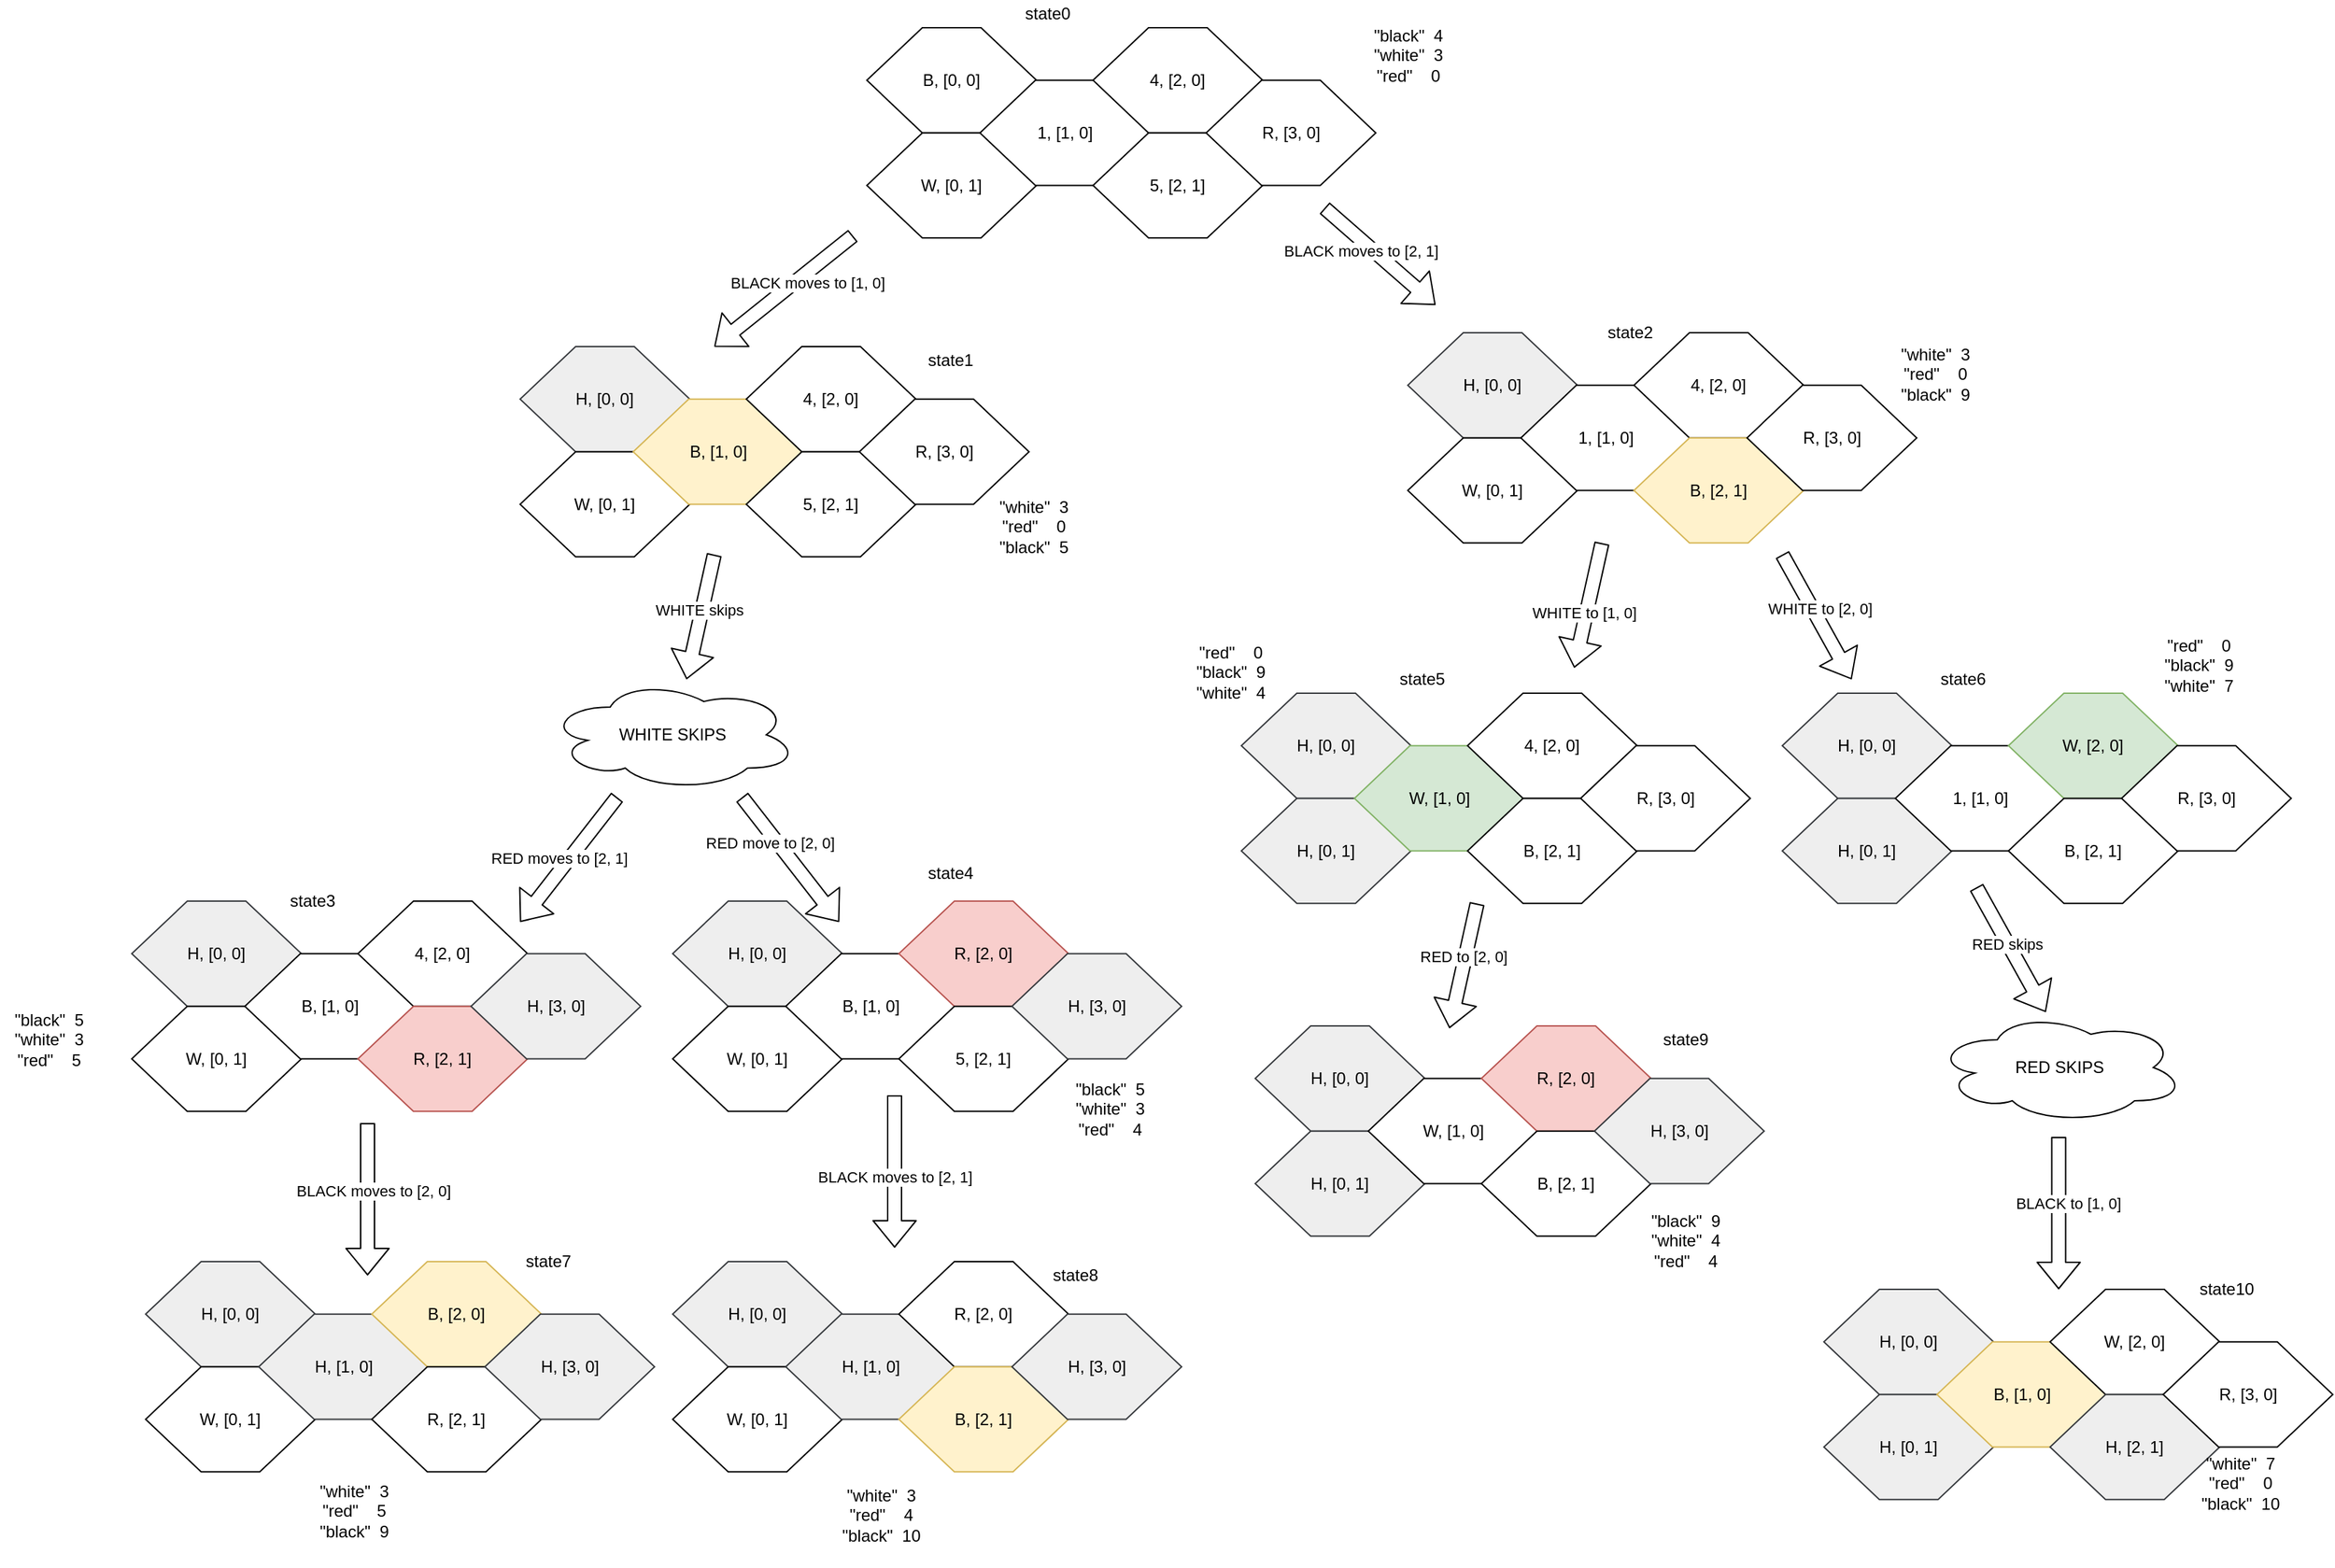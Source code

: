 <mxfile version="13.8.8" type="device"><diagram id="HlnBd-RN21Rm5BYpcp94" name="Page-1"><mxGraphModel dx="2344" dy="4133" grid="1" gridSize="10" guides="1" tooltips="1" connect="1" arrows="1" fold="1" page="1" pageScale="1" pageWidth="827" pageHeight="1169" math="0" shadow="0"><root><mxCell id="0"/><mxCell id="1" parent="0"/><mxCell id="HgjmUi6Z_sW4eLv0UKFb-7" value="" style="group" parent="1" vertex="1" connectable="0"><mxGeometry x="1090" y="-1140" width="366.923" height="151.667" as="geometry"/></mxCell><mxCell id="0iFLiYEjbrGzPVvttKKQ-4" value="B, [0, 0]" style="shape=hexagon;perimeter=hexagonPerimeter2;whiteSpace=wrap;html=1;fixedSize=1;size=40;sketch=0;rounded=0;" parent="HgjmUi6Z_sW4eLv0UKFb-7" vertex="1"><mxGeometry width="122.308" height="75.833" as="geometry"/></mxCell><mxCell id="0iFLiYEjbrGzPVvttKKQ-5" value="W, [0, 1]" style="shape=hexagon;perimeter=hexagonPerimeter2;whiteSpace=wrap;html=1;fixedSize=1;size=40;sketch=0;rounded=0;" parent="HgjmUi6Z_sW4eLv0UKFb-7" vertex="1"><mxGeometry y="75.833" width="122.308" height="75.833" as="geometry"/></mxCell><mxCell id="0iFLiYEjbrGzPVvttKKQ-6" value="1, [1, 0]" style="shape=hexagon;perimeter=hexagonPerimeter2;whiteSpace=wrap;html=1;fixedSize=1;size=40;sketch=0;rounded=0;" parent="HgjmUi6Z_sW4eLv0UKFb-7" vertex="1"><mxGeometry x="81.538" y="37.917" width="122.308" height="75.833" as="geometry"/></mxCell><mxCell id="0iFLiYEjbrGzPVvttKKQ-8" value="4, [2, 0]" style="shape=hexagon;perimeter=hexagonPerimeter2;whiteSpace=wrap;html=1;fixedSize=1;size=40;sketch=0;rounded=0;" parent="HgjmUi6Z_sW4eLv0UKFb-7" vertex="1"><mxGeometry x="163.077" width="122.308" height="75.833" as="geometry"/></mxCell><mxCell id="0iFLiYEjbrGzPVvttKKQ-9" value="5, [2, 1]" style="shape=hexagon;perimeter=hexagonPerimeter2;whiteSpace=wrap;html=1;fixedSize=1;size=40;sketch=0;rounded=0;" parent="HgjmUi6Z_sW4eLv0UKFb-7" vertex="1"><mxGeometry x="163.077" y="75.833" width="122.308" height="75.833" as="geometry"/></mxCell><mxCell id="0iFLiYEjbrGzPVvttKKQ-10" value="R, [3, 0]" style="shape=hexagon;perimeter=hexagonPerimeter2;whiteSpace=wrap;html=1;fixedSize=1;size=40;sketch=0;rounded=0;" parent="HgjmUi6Z_sW4eLv0UKFb-7" vertex="1"><mxGeometry x="244.615" y="37.917" width="122.308" height="75.833" as="geometry"/></mxCell><mxCell id="HgjmUi6Z_sW4eLv0UKFb-8" value="" style="group" parent="1" vertex="1" connectable="0"><mxGeometry x="840" y="-910" width="366.923" height="151.667" as="geometry"/></mxCell><mxCell id="HgjmUi6Z_sW4eLv0UKFb-9" value="H, [0, 0]" style="shape=hexagon;perimeter=hexagonPerimeter2;whiteSpace=wrap;html=1;fixedSize=1;size=40;sketch=0;rounded=0;fillColor=#eeeeee;strokeColor=#36393d;" parent="HgjmUi6Z_sW4eLv0UKFb-8" vertex="1"><mxGeometry width="122.308" height="75.833" as="geometry"/></mxCell><mxCell id="HgjmUi6Z_sW4eLv0UKFb-10" value="W, [0, 1]" style="shape=hexagon;perimeter=hexagonPerimeter2;whiteSpace=wrap;html=1;fixedSize=1;size=40;sketch=0;rounded=0;" parent="HgjmUi6Z_sW4eLv0UKFb-8" vertex="1"><mxGeometry y="75.833" width="122.308" height="75.833" as="geometry"/></mxCell><mxCell id="HgjmUi6Z_sW4eLv0UKFb-11" value="B, [1, 0]" style="shape=hexagon;perimeter=hexagonPerimeter2;whiteSpace=wrap;html=1;fixedSize=1;size=40;sketch=0;rounded=0;fillColor=#fff2cc;strokeColor=#d6b656;" parent="HgjmUi6Z_sW4eLv0UKFb-8" vertex="1"><mxGeometry x="81.538" y="37.917" width="122.308" height="75.833" as="geometry"/></mxCell><mxCell id="HgjmUi6Z_sW4eLv0UKFb-12" value="4, [2, 0]" style="shape=hexagon;perimeter=hexagonPerimeter2;whiteSpace=wrap;html=1;fixedSize=1;size=40;sketch=0;rounded=0;" parent="HgjmUi6Z_sW4eLv0UKFb-8" vertex="1"><mxGeometry x="163.077" width="122.308" height="75.833" as="geometry"/></mxCell><mxCell id="HgjmUi6Z_sW4eLv0UKFb-13" value="5, [2, 1]" style="shape=hexagon;perimeter=hexagonPerimeter2;whiteSpace=wrap;html=1;fixedSize=1;size=40;sketch=0;rounded=0;" parent="HgjmUi6Z_sW4eLv0UKFb-8" vertex="1"><mxGeometry x="163.077" y="75.833" width="122.308" height="75.833" as="geometry"/></mxCell><mxCell id="HgjmUi6Z_sW4eLv0UKFb-14" value="R, [3, 0]" style="shape=hexagon;perimeter=hexagonPerimeter2;whiteSpace=wrap;html=1;fixedSize=1;size=40;sketch=0;rounded=0;" parent="HgjmUi6Z_sW4eLv0UKFb-8" vertex="1"><mxGeometry x="244.615" y="37.917" width="122.308" height="75.833" as="geometry"/></mxCell><mxCell id="HgjmUi6Z_sW4eLv0UKFb-15" value="" style="group" parent="1" vertex="1" connectable="0"><mxGeometry x="1480" y="-920" width="366.923" height="151.667" as="geometry"/></mxCell><mxCell id="HgjmUi6Z_sW4eLv0UKFb-16" value="H, [0, 0]" style="shape=hexagon;perimeter=hexagonPerimeter2;whiteSpace=wrap;html=1;fixedSize=1;size=40;sketch=0;rounded=0;fillColor=#eeeeee;strokeColor=#36393d;" parent="HgjmUi6Z_sW4eLv0UKFb-15" vertex="1"><mxGeometry width="122.308" height="75.833" as="geometry"/></mxCell><mxCell id="HgjmUi6Z_sW4eLv0UKFb-17" value="W, [0, 1]" style="shape=hexagon;perimeter=hexagonPerimeter2;whiteSpace=wrap;html=1;fixedSize=1;size=40;sketch=0;rounded=0;" parent="HgjmUi6Z_sW4eLv0UKFb-15" vertex="1"><mxGeometry y="75.833" width="122.308" height="75.833" as="geometry"/></mxCell><mxCell id="HgjmUi6Z_sW4eLv0UKFb-18" value="1, [1, 0]" style="shape=hexagon;perimeter=hexagonPerimeter2;whiteSpace=wrap;html=1;fixedSize=1;size=40;sketch=0;rounded=0;" parent="HgjmUi6Z_sW4eLv0UKFb-15" vertex="1"><mxGeometry x="81.538" y="37.917" width="122.308" height="75.833" as="geometry"/></mxCell><mxCell id="HgjmUi6Z_sW4eLv0UKFb-19" value="4, [2, 0]" style="shape=hexagon;perimeter=hexagonPerimeter2;whiteSpace=wrap;html=1;fixedSize=1;size=40;sketch=0;rounded=0;" parent="HgjmUi6Z_sW4eLv0UKFb-15" vertex="1"><mxGeometry x="163.077" width="122.308" height="75.833" as="geometry"/></mxCell><mxCell id="HgjmUi6Z_sW4eLv0UKFb-20" value="B, [2, 1]" style="shape=hexagon;perimeter=hexagonPerimeter2;whiteSpace=wrap;html=1;fixedSize=1;size=40;sketch=0;rounded=0;fillColor=#fff2cc;strokeColor=#d6b656;" parent="HgjmUi6Z_sW4eLv0UKFb-15" vertex="1"><mxGeometry x="163.077" y="75.833" width="122.308" height="75.833" as="geometry"/></mxCell><mxCell id="HgjmUi6Z_sW4eLv0UKFb-21" value="R, [3, 0]" style="shape=hexagon;perimeter=hexagonPerimeter2;whiteSpace=wrap;html=1;fixedSize=1;size=40;sketch=0;rounded=0;" parent="HgjmUi6Z_sW4eLv0UKFb-15" vertex="1"><mxGeometry x="244.615" y="37.917" width="122.308" height="75.833" as="geometry"/></mxCell><mxCell id="HgjmUi6Z_sW4eLv0UKFb-22" value="" style="group" parent="1" vertex="1" connectable="0"><mxGeometry x="560" y="-510" width="366.923" height="151.667" as="geometry"/></mxCell><mxCell id="HgjmUi6Z_sW4eLv0UKFb-23" value="H, [0, 0]" style="shape=hexagon;perimeter=hexagonPerimeter2;whiteSpace=wrap;html=1;fixedSize=1;size=40;sketch=0;rounded=0;fillColor=#eeeeee;strokeColor=#36393d;" parent="HgjmUi6Z_sW4eLv0UKFb-22" vertex="1"><mxGeometry width="122.308" height="75.833" as="geometry"/></mxCell><mxCell id="HgjmUi6Z_sW4eLv0UKFb-24" value="W, [0, 1]" style="shape=hexagon;perimeter=hexagonPerimeter2;whiteSpace=wrap;html=1;fixedSize=1;size=40;sketch=0;rounded=0;" parent="HgjmUi6Z_sW4eLv0UKFb-22" vertex="1"><mxGeometry y="75.833" width="122.308" height="75.833" as="geometry"/></mxCell><mxCell id="HgjmUi6Z_sW4eLv0UKFb-25" value="B, [1, 0]" style="shape=hexagon;perimeter=hexagonPerimeter2;whiteSpace=wrap;html=1;fixedSize=1;size=40;sketch=0;rounded=0;" parent="HgjmUi6Z_sW4eLv0UKFb-22" vertex="1"><mxGeometry x="81.538" y="37.917" width="122.308" height="75.833" as="geometry"/></mxCell><mxCell id="HgjmUi6Z_sW4eLv0UKFb-26" value="4, [2, 0]" style="shape=hexagon;perimeter=hexagonPerimeter2;whiteSpace=wrap;html=1;fixedSize=1;size=40;sketch=0;rounded=0;" parent="HgjmUi6Z_sW4eLv0UKFb-22" vertex="1"><mxGeometry x="163.077" width="122.308" height="75.833" as="geometry"/></mxCell><mxCell id="HgjmUi6Z_sW4eLv0UKFb-27" value="R, [2, 1]" style="shape=hexagon;perimeter=hexagonPerimeter2;whiteSpace=wrap;html=1;fixedSize=1;size=40;sketch=0;rounded=0;fillColor=#f8cecc;strokeColor=#b85450;" parent="HgjmUi6Z_sW4eLv0UKFb-22" vertex="1"><mxGeometry x="163.077" y="75.833" width="122.308" height="75.833" as="geometry"/></mxCell><mxCell id="HgjmUi6Z_sW4eLv0UKFb-28" value="H, [3, 0]" style="shape=hexagon;perimeter=hexagonPerimeter2;whiteSpace=wrap;html=1;fixedSize=1;size=40;sketch=0;rounded=0;fillColor=#eeeeee;strokeColor=#36393d;" parent="HgjmUi6Z_sW4eLv0UKFb-22" vertex="1"><mxGeometry x="244.615" y="37.917" width="122.308" height="75.833" as="geometry"/></mxCell><mxCell id="HgjmUi6Z_sW4eLv0UKFb-29" value="" style="group" parent="1" vertex="1" connectable="0"><mxGeometry x="950" y="-510" width="366.923" height="151.667" as="geometry"/></mxCell><mxCell id="HgjmUi6Z_sW4eLv0UKFb-30" value="H, [0, 0]" style="shape=hexagon;perimeter=hexagonPerimeter2;whiteSpace=wrap;html=1;fixedSize=1;size=40;sketch=0;rounded=0;fillColor=#eeeeee;strokeColor=#36393d;" parent="HgjmUi6Z_sW4eLv0UKFb-29" vertex="1"><mxGeometry width="122.308" height="75.833" as="geometry"/></mxCell><mxCell id="HgjmUi6Z_sW4eLv0UKFb-31" value="W, [0, 1]" style="shape=hexagon;perimeter=hexagonPerimeter2;whiteSpace=wrap;html=1;fixedSize=1;size=40;sketch=0;rounded=0;" parent="HgjmUi6Z_sW4eLv0UKFb-29" vertex="1"><mxGeometry y="75.833" width="122.308" height="75.833" as="geometry"/></mxCell><mxCell id="HgjmUi6Z_sW4eLv0UKFb-32" value="B, [1, 0]" style="shape=hexagon;perimeter=hexagonPerimeter2;whiteSpace=wrap;html=1;fixedSize=1;size=40;sketch=0;rounded=0;" parent="HgjmUi6Z_sW4eLv0UKFb-29" vertex="1"><mxGeometry x="81.538" y="37.917" width="122.308" height="75.833" as="geometry"/></mxCell><mxCell id="HgjmUi6Z_sW4eLv0UKFb-33" value="R, [2, 0]" style="shape=hexagon;perimeter=hexagonPerimeter2;whiteSpace=wrap;html=1;fixedSize=1;size=40;sketch=0;rounded=0;fillColor=#f8cecc;strokeColor=#b85450;" parent="HgjmUi6Z_sW4eLv0UKFb-29" vertex="1"><mxGeometry x="163.077" width="122.308" height="75.833" as="geometry"/></mxCell><mxCell id="HgjmUi6Z_sW4eLv0UKFb-34" value="5, [2, 1]" style="shape=hexagon;perimeter=hexagonPerimeter2;whiteSpace=wrap;html=1;fixedSize=1;size=40;sketch=0;rounded=0;" parent="HgjmUi6Z_sW4eLv0UKFb-29" vertex="1"><mxGeometry x="163.077" y="75.833" width="122.308" height="75.833" as="geometry"/></mxCell><mxCell id="HgjmUi6Z_sW4eLv0UKFb-35" value="H, [3, 0]" style="shape=hexagon;perimeter=hexagonPerimeter2;whiteSpace=wrap;html=1;fixedSize=1;size=40;sketch=0;rounded=0;fillColor=#eeeeee;strokeColor=#36393d;" parent="HgjmUi6Z_sW4eLv0UKFb-29" vertex="1"><mxGeometry x="244.615" y="37.917" width="122.308" height="75.833" as="geometry"/></mxCell><mxCell id="HgjmUi6Z_sW4eLv0UKFb-36" value="" style="group" parent="1" vertex="1" connectable="0"><mxGeometry x="1360" y="-660" width="366.923" height="151.667" as="geometry"/></mxCell><mxCell id="HgjmUi6Z_sW4eLv0UKFb-37" value="H, [0, 0]" style="shape=hexagon;perimeter=hexagonPerimeter2;whiteSpace=wrap;html=1;fixedSize=1;size=40;sketch=0;rounded=0;fillColor=#eeeeee;strokeColor=#36393d;" parent="HgjmUi6Z_sW4eLv0UKFb-36" vertex="1"><mxGeometry width="122.308" height="75.833" as="geometry"/></mxCell><mxCell id="HgjmUi6Z_sW4eLv0UKFb-38" value="H, [0, 1]" style="shape=hexagon;perimeter=hexagonPerimeter2;whiteSpace=wrap;html=1;fixedSize=1;size=40;sketch=0;rounded=0;fillColor=#eeeeee;strokeColor=#36393d;" parent="HgjmUi6Z_sW4eLv0UKFb-36" vertex="1"><mxGeometry y="75.833" width="122.308" height="75.833" as="geometry"/></mxCell><mxCell id="HgjmUi6Z_sW4eLv0UKFb-39" value="W, [1, 0]" style="shape=hexagon;perimeter=hexagonPerimeter2;whiteSpace=wrap;html=1;fixedSize=1;size=40;sketch=0;rounded=0;fillColor=#d5e8d4;strokeColor=#82b366;" parent="HgjmUi6Z_sW4eLv0UKFb-36" vertex="1"><mxGeometry x="81.538" y="37.917" width="122.308" height="75.833" as="geometry"/></mxCell><mxCell id="HgjmUi6Z_sW4eLv0UKFb-40" value="4, [2, 0]" style="shape=hexagon;perimeter=hexagonPerimeter2;whiteSpace=wrap;html=1;fixedSize=1;size=40;sketch=0;rounded=0;" parent="HgjmUi6Z_sW4eLv0UKFb-36" vertex="1"><mxGeometry x="163.077" width="122.308" height="75.833" as="geometry"/></mxCell><mxCell id="HgjmUi6Z_sW4eLv0UKFb-41" value="B, [2, 1]" style="shape=hexagon;perimeter=hexagonPerimeter2;whiteSpace=wrap;html=1;fixedSize=1;size=40;sketch=0;rounded=0;" parent="HgjmUi6Z_sW4eLv0UKFb-36" vertex="1"><mxGeometry x="163.077" y="75.833" width="122.308" height="75.833" as="geometry"/></mxCell><mxCell id="HgjmUi6Z_sW4eLv0UKFb-42" value="R, [3, 0]" style="shape=hexagon;perimeter=hexagonPerimeter2;whiteSpace=wrap;html=1;fixedSize=1;size=40;sketch=0;rounded=0;" parent="HgjmUi6Z_sW4eLv0UKFb-36" vertex="1"><mxGeometry x="244.615" y="37.917" width="122.308" height="75.833" as="geometry"/></mxCell><mxCell id="HgjmUi6Z_sW4eLv0UKFb-43" value="" style="group" parent="1" vertex="1" connectable="0"><mxGeometry x="1750" y="-660" width="366.923" height="151.667" as="geometry"/></mxCell><mxCell id="HgjmUi6Z_sW4eLv0UKFb-44" value="H, [0, 0]" style="shape=hexagon;perimeter=hexagonPerimeter2;whiteSpace=wrap;html=1;fixedSize=1;size=40;sketch=0;rounded=0;fillColor=#eeeeee;strokeColor=#36393d;" parent="HgjmUi6Z_sW4eLv0UKFb-43" vertex="1"><mxGeometry width="122.308" height="75.833" as="geometry"/></mxCell><mxCell id="HgjmUi6Z_sW4eLv0UKFb-45" value="H, [0, 1]" style="shape=hexagon;perimeter=hexagonPerimeter2;whiteSpace=wrap;html=1;fixedSize=1;size=40;sketch=0;rounded=0;fillColor=#eeeeee;strokeColor=#36393d;" parent="HgjmUi6Z_sW4eLv0UKFb-43" vertex="1"><mxGeometry y="75.833" width="122.308" height="75.833" as="geometry"/></mxCell><mxCell id="HgjmUi6Z_sW4eLv0UKFb-46" value="1, [1, 0]" style="shape=hexagon;perimeter=hexagonPerimeter2;whiteSpace=wrap;html=1;fixedSize=1;size=40;sketch=0;rounded=0;" parent="HgjmUi6Z_sW4eLv0UKFb-43" vertex="1"><mxGeometry x="81.538" y="37.917" width="122.308" height="75.833" as="geometry"/></mxCell><mxCell id="HgjmUi6Z_sW4eLv0UKFb-47" value="W, [2, 0]" style="shape=hexagon;perimeter=hexagonPerimeter2;whiteSpace=wrap;html=1;fixedSize=1;size=40;sketch=0;rounded=0;fillColor=#d5e8d4;strokeColor=#82b366;" parent="HgjmUi6Z_sW4eLv0UKFb-43" vertex="1"><mxGeometry x="163.077" width="122.308" height="75.833" as="geometry"/></mxCell><mxCell id="HgjmUi6Z_sW4eLv0UKFb-48" value="B, [2, 1]" style="shape=hexagon;perimeter=hexagonPerimeter2;whiteSpace=wrap;html=1;fixedSize=1;size=40;sketch=0;rounded=0;" parent="HgjmUi6Z_sW4eLv0UKFb-43" vertex="1"><mxGeometry x="163.077" y="75.833" width="122.308" height="75.833" as="geometry"/></mxCell><mxCell id="HgjmUi6Z_sW4eLv0UKFb-49" value="R, [3, 0]" style="shape=hexagon;perimeter=hexagonPerimeter2;whiteSpace=wrap;html=1;fixedSize=1;size=40;sketch=0;rounded=0;" parent="HgjmUi6Z_sW4eLv0UKFb-43" vertex="1"><mxGeometry x="244.615" y="37.917" width="122.308" height="75.833" as="geometry"/></mxCell><mxCell id="HgjmUi6Z_sW4eLv0UKFb-50" value="" style="group" parent="1" vertex="1" connectable="0"><mxGeometry x="1370" y="-420" width="366.923" height="151.667" as="geometry"/></mxCell><mxCell id="HgjmUi6Z_sW4eLv0UKFb-51" value="H, [0, 0]" style="shape=hexagon;perimeter=hexagonPerimeter2;whiteSpace=wrap;html=1;fixedSize=1;size=40;sketch=0;rounded=0;fillColor=#eeeeee;strokeColor=#36393d;" parent="HgjmUi6Z_sW4eLv0UKFb-50" vertex="1"><mxGeometry width="122.308" height="75.833" as="geometry"/></mxCell><mxCell id="HgjmUi6Z_sW4eLv0UKFb-52" value="H, [0, 1]" style="shape=hexagon;perimeter=hexagonPerimeter2;whiteSpace=wrap;html=1;fixedSize=1;size=40;sketch=0;rounded=0;fillColor=#eeeeee;strokeColor=#36393d;" parent="HgjmUi6Z_sW4eLv0UKFb-50" vertex="1"><mxGeometry y="75.833" width="122.308" height="75.833" as="geometry"/></mxCell><mxCell id="HgjmUi6Z_sW4eLv0UKFb-53" value="W, [1, 0]" style="shape=hexagon;perimeter=hexagonPerimeter2;whiteSpace=wrap;html=1;fixedSize=1;size=40;sketch=0;rounded=0;" parent="HgjmUi6Z_sW4eLv0UKFb-50" vertex="1"><mxGeometry x="81.538" y="37.917" width="122.308" height="75.833" as="geometry"/></mxCell><mxCell id="HgjmUi6Z_sW4eLv0UKFb-54" value="R, [2, 0]" style="shape=hexagon;perimeter=hexagonPerimeter2;whiteSpace=wrap;html=1;fixedSize=1;size=40;sketch=0;rounded=0;fillColor=#f8cecc;strokeColor=#b85450;" parent="HgjmUi6Z_sW4eLv0UKFb-50" vertex="1"><mxGeometry x="163.077" width="122.308" height="75.833" as="geometry"/></mxCell><mxCell id="HgjmUi6Z_sW4eLv0UKFb-55" value="B, [2, 1]" style="shape=hexagon;perimeter=hexagonPerimeter2;whiteSpace=wrap;html=1;fixedSize=1;size=40;sketch=0;rounded=0;" parent="HgjmUi6Z_sW4eLv0UKFb-50" vertex="1"><mxGeometry x="163.077" y="75.833" width="122.308" height="75.833" as="geometry"/></mxCell><mxCell id="HgjmUi6Z_sW4eLv0UKFb-56" value="H, [3, 0]" style="shape=hexagon;perimeter=hexagonPerimeter2;whiteSpace=wrap;html=1;fixedSize=1;size=40;sketch=0;rounded=0;fillColor=#eeeeee;strokeColor=#36393d;" parent="HgjmUi6Z_sW4eLv0UKFb-50" vertex="1"><mxGeometry x="244.615" y="37.917" width="122.308" height="75.833" as="geometry"/></mxCell><mxCell id="HgjmUi6Z_sW4eLv0UKFb-57" value="" style="group" parent="1" vertex="1" connectable="0"><mxGeometry x="1780" y="-230" width="366.923" height="151.667" as="geometry"/></mxCell><mxCell id="HgjmUi6Z_sW4eLv0UKFb-58" value="H, [0, 0]" style="shape=hexagon;perimeter=hexagonPerimeter2;whiteSpace=wrap;html=1;fixedSize=1;size=40;sketch=0;rounded=0;fillColor=#eeeeee;strokeColor=#36393d;" parent="HgjmUi6Z_sW4eLv0UKFb-57" vertex="1"><mxGeometry width="122.308" height="75.833" as="geometry"/></mxCell><mxCell id="HgjmUi6Z_sW4eLv0UKFb-59" value="H, [0, 1]" style="shape=hexagon;perimeter=hexagonPerimeter2;whiteSpace=wrap;html=1;fixedSize=1;size=40;sketch=0;rounded=0;fillColor=#eeeeee;strokeColor=#36393d;" parent="HgjmUi6Z_sW4eLv0UKFb-57" vertex="1"><mxGeometry y="75.833" width="122.308" height="75.833" as="geometry"/></mxCell><mxCell id="HgjmUi6Z_sW4eLv0UKFb-60" value="B, [1, 0]" style="shape=hexagon;perimeter=hexagonPerimeter2;whiteSpace=wrap;html=1;fixedSize=1;size=40;sketch=0;rounded=0;fillColor=#fff2cc;strokeColor=#d6b656;" parent="HgjmUi6Z_sW4eLv0UKFb-57" vertex="1"><mxGeometry x="81.538" y="37.917" width="122.308" height="75.833" as="geometry"/></mxCell><mxCell id="HgjmUi6Z_sW4eLv0UKFb-61" value="W, [2, 0]" style="shape=hexagon;perimeter=hexagonPerimeter2;whiteSpace=wrap;html=1;fixedSize=1;size=40;sketch=0;rounded=0;" parent="HgjmUi6Z_sW4eLv0UKFb-57" vertex="1"><mxGeometry x="163.077" width="122.308" height="75.833" as="geometry"/></mxCell><mxCell id="HgjmUi6Z_sW4eLv0UKFb-62" value="H, [2, 1]" style="shape=hexagon;perimeter=hexagonPerimeter2;whiteSpace=wrap;html=1;fixedSize=1;size=40;sketch=0;rounded=0;fillColor=#eeeeee;strokeColor=#36393d;" parent="HgjmUi6Z_sW4eLv0UKFb-57" vertex="1"><mxGeometry x="163.077" y="75.833" width="122.308" height="75.833" as="geometry"/></mxCell><mxCell id="HgjmUi6Z_sW4eLv0UKFb-63" value="R, [3, 0]" style="shape=hexagon;perimeter=hexagonPerimeter2;whiteSpace=wrap;html=1;fixedSize=1;size=40;sketch=0;rounded=0;" parent="HgjmUi6Z_sW4eLv0UKFb-57" vertex="1"><mxGeometry x="244.615" y="37.917" width="122.308" height="75.833" as="geometry"/></mxCell><mxCell id="HgjmUi6Z_sW4eLv0UKFb-65" value="" style="shape=flexArrow;endArrow=classic;html=1;" parent="1" edge="1"><mxGeometry width="50" height="50" relative="1" as="geometry"><mxPoint x="1080" y="-990" as="sourcePoint"/><mxPoint x="980" y="-910" as="targetPoint"/></mxGeometry></mxCell><mxCell id="HgjmUi6Z_sW4eLv0UKFb-80" value="BLACK moves to [1, 0]" style="edgeLabel;html=1;align=center;verticalAlign=middle;resizable=0;points=[];" parent="HgjmUi6Z_sW4eLv0UKFb-65" vertex="1" connectable="0"><mxGeometry x="-0.264" y="5" relative="1" as="geometry"><mxPoint as="offset"/></mxGeometry></mxCell><mxCell id="HgjmUi6Z_sW4eLv0UKFb-66" value="" style="shape=flexArrow;endArrow=classic;html=1;" parent="1" edge="1"><mxGeometry width="50" height="50" relative="1" as="geometry"><mxPoint x="1420" y="-1010" as="sourcePoint"/><mxPoint x="1500" y="-940" as="targetPoint"/></mxGeometry></mxCell><mxCell id="HgjmUi6Z_sW4eLv0UKFb-81" value="BLACK moves to [2, 1]" style="edgeLabel;html=1;align=center;verticalAlign=middle;resizable=0;points=[];" parent="HgjmUi6Z_sW4eLv0UKFb-66" vertex="1" connectable="0"><mxGeometry x="-0.253" y="-6" relative="1" as="geometry"><mxPoint as="offset"/></mxGeometry></mxCell><mxCell id="HgjmUi6Z_sW4eLv0UKFb-67" value="" style="shape=flexArrow;endArrow=classic;html=1;" parent="1" edge="1"><mxGeometry width="50" height="50" relative="1" as="geometry"><mxPoint x="980" y="-760" as="sourcePoint"/><mxPoint x="960" y="-670" as="targetPoint"/></mxGeometry></mxCell><mxCell id="HgjmUi6Z_sW4eLv0UKFb-86" value="WHITE skips" style="edgeLabel;html=1;align=center;verticalAlign=middle;resizable=0;points=[];" parent="HgjmUi6Z_sW4eLv0UKFb-67" vertex="1" connectable="0"><mxGeometry x="-0.115" y="-2" relative="1" as="geometry"><mxPoint as="offset"/></mxGeometry></mxCell><mxCell id="HgjmUi6Z_sW4eLv0UKFb-68" value="" style="shape=flexArrow;endArrow=classic;html=1;" parent="1" edge="1"><mxGeometry width="50" height="50" relative="1" as="geometry"><mxPoint x="910" y="-585" as="sourcePoint"/><mxPoint x="840" y="-495" as="targetPoint"/></mxGeometry></mxCell><mxCell id="HgjmUi6Z_sW4eLv0UKFb-84" value="RED moves to [2, 1]" style="edgeLabel;html=1;align=center;verticalAlign=middle;resizable=0;points=[];" parent="HgjmUi6Z_sW4eLv0UKFb-68" vertex="1" connectable="0"><mxGeometry x="0.061" y="-6" relative="1" as="geometry"><mxPoint as="offset"/></mxGeometry></mxCell><mxCell id="HgjmUi6Z_sW4eLv0UKFb-69" value="" style="shape=flexArrow;endArrow=classic;html=1;" parent="1" edge="1"><mxGeometry width="50" height="50" relative="1" as="geometry"><mxPoint x="1000" y="-585" as="sourcePoint"/><mxPoint x="1070" y="-495" as="targetPoint"/></mxGeometry></mxCell><mxCell id="HgjmUi6Z_sW4eLv0UKFb-85" value="RED move to [2, 0]" style="edgeLabel;html=1;align=center;verticalAlign=middle;resizable=0;points=[];" parent="HgjmUi6Z_sW4eLv0UKFb-69" vertex="1" connectable="0"><mxGeometry x="-0.334" y="-4" relative="1" as="geometry"><mxPoint as="offset"/></mxGeometry></mxCell><mxCell id="HgjmUi6Z_sW4eLv0UKFb-71" value="WHITE SKIPS" style="ellipse;shape=cloud;whiteSpace=wrap;html=1;" parent="1" vertex="1"><mxGeometry x="860" y="-670" width="180" height="80" as="geometry"/></mxCell><mxCell id="HgjmUi6Z_sW4eLv0UKFb-72" value="" style="shape=flexArrow;endArrow=classic;html=1;" parent="1" edge="1"><mxGeometry width="50" height="50" relative="1" as="geometry"><mxPoint x="1620" y="-768.33" as="sourcePoint"/><mxPoint x="1600" y="-678.33" as="targetPoint"/></mxGeometry></mxCell><mxCell id="HgjmUi6Z_sW4eLv0UKFb-105" value="WHITE to [1, 0]" style="edgeLabel;html=1;align=center;verticalAlign=middle;resizable=0;points=[];" parent="HgjmUi6Z_sW4eLv0UKFb-72" vertex="1" connectable="0"><mxGeometry x="0.113" y="-2" relative="1" as="geometry"><mxPoint as="offset"/></mxGeometry></mxCell><mxCell id="HgjmUi6Z_sW4eLv0UKFb-73" value="" style="shape=flexArrow;endArrow=classic;html=1;" parent="1" edge="1"><mxGeometry width="50" height="50" relative="1" as="geometry"><mxPoint x="1750" y="-760" as="sourcePoint"/><mxPoint x="1800" y="-670.0" as="targetPoint"/></mxGeometry></mxCell><mxCell id="HgjmUi6Z_sW4eLv0UKFb-106" value="WHITE to [2, 0]" style="edgeLabel;html=1;align=center;verticalAlign=middle;resizable=0;points=[];" parent="HgjmUi6Z_sW4eLv0UKFb-73" vertex="1" connectable="0"><mxGeometry x="-0.086" y="5" relative="1" as="geometry"><mxPoint as="offset"/></mxGeometry></mxCell><mxCell id="HgjmUi6Z_sW4eLv0UKFb-74" value="" style="shape=flexArrow;endArrow=classic;html=1;" parent="1" edge="1"><mxGeometry width="50" height="50" relative="1" as="geometry"><mxPoint x="1530" y="-508.33" as="sourcePoint"/><mxPoint x="1510" y="-418.33" as="targetPoint"/></mxGeometry></mxCell><mxCell id="HgjmUi6Z_sW4eLv0UKFb-107" value="RED to [2, 0]" style="edgeLabel;html=1;align=center;verticalAlign=middle;resizable=0;points=[];" parent="HgjmUi6Z_sW4eLv0UKFb-74" vertex="1" connectable="0"><mxGeometry x="-0.145" y="-2" relative="1" as="geometry"><mxPoint as="offset"/></mxGeometry></mxCell><mxCell id="HgjmUi6Z_sW4eLv0UKFb-75" value="" style="shape=flexArrow;endArrow=classic;html=1;" parent="1" edge="1"><mxGeometry width="50" height="50" relative="1" as="geometry"><mxPoint x="1890" y="-520" as="sourcePoint"/><mxPoint x="1940" y="-430" as="targetPoint"/></mxGeometry></mxCell><mxCell id="HgjmUi6Z_sW4eLv0UKFb-109" value="RED skips" style="edgeLabel;html=1;align=center;verticalAlign=middle;resizable=0;points=[];" parent="HgjmUi6Z_sW4eLv0UKFb-75" vertex="1" connectable="0"><mxGeometry x="-0.097" relative="1" as="geometry"><mxPoint x="-1" as="offset"/></mxGeometry></mxCell><mxCell id="HgjmUi6Z_sW4eLv0UKFb-76" value="RED SKIPS" style="ellipse;shape=cloud;whiteSpace=wrap;html=1;" parent="1" vertex="1"><mxGeometry x="1860" y="-430" width="180" height="80" as="geometry"/></mxCell><mxCell id="HgjmUi6Z_sW4eLv0UKFb-77" value="" style="shape=flexArrow;endArrow=classic;html=1;" parent="1" edge="1"><mxGeometry width="50" height="50" relative="1" as="geometry"><mxPoint x="1949.29" y="-340" as="sourcePoint"/><mxPoint x="1949.29" y="-230" as="targetPoint"/></mxGeometry></mxCell><mxCell id="HgjmUi6Z_sW4eLv0UKFb-108" value="BLACK to [1, 0]" style="edgeLabel;html=1;align=center;verticalAlign=middle;resizable=0;points=[];" parent="HgjmUi6Z_sW4eLv0UKFb-77" vertex="1" connectable="0"><mxGeometry x="-0.127" y="6" relative="1" as="geometry"><mxPoint as="offset"/></mxGeometry></mxCell><mxCell id="HgjmUi6Z_sW4eLv0UKFb-87" value="" style="shape=flexArrow;endArrow=classic;html=1;" parent="1" edge="1"><mxGeometry width="50" height="50" relative="1" as="geometry"><mxPoint x="730" y="-350" as="sourcePoint"/><mxPoint x="730" y="-240" as="targetPoint"/></mxGeometry></mxCell><mxCell id="HgjmUi6Z_sW4eLv0UKFb-103" value="BLACK moves to [2, 0]" style="edgeLabel;html=1;align=center;verticalAlign=middle;resizable=0;points=[];" parent="HgjmUi6Z_sW4eLv0UKFb-87" vertex="1" connectable="0"><mxGeometry x="-0.109" y="4" relative="1" as="geometry"><mxPoint as="offset"/></mxGeometry></mxCell><mxCell id="HgjmUi6Z_sW4eLv0UKFb-88" value="" style="shape=flexArrow;endArrow=classic;html=1;" parent="1" edge="1"><mxGeometry width="50" height="50" relative="1" as="geometry"><mxPoint x="1110" y="-370" as="sourcePoint"/><mxPoint x="1110" y="-260" as="targetPoint"/></mxGeometry></mxCell><mxCell id="HgjmUi6Z_sW4eLv0UKFb-104" value="BLACK moves to [2, 1]" style="edgeLabel;html=1;align=center;verticalAlign=middle;resizable=0;points=[];" parent="HgjmUi6Z_sW4eLv0UKFb-88" vertex="1" connectable="0"><mxGeometry x="0.062" relative="1" as="geometry"><mxPoint as="offset"/></mxGeometry></mxCell><mxCell id="HgjmUi6Z_sW4eLv0UKFb-89" value="" style="group" parent="1" vertex="1" connectable="0"><mxGeometry x="570" y="-250" width="366.923" height="151.667" as="geometry"/></mxCell><mxCell id="HgjmUi6Z_sW4eLv0UKFb-90" value="H, [0, 0]" style="shape=hexagon;perimeter=hexagonPerimeter2;whiteSpace=wrap;html=1;fixedSize=1;size=40;sketch=0;rounded=0;fillColor=#eeeeee;strokeColor=#36393d;" parent="HgjmUi6Z_sW4eLv0UKFb-89" vertex="1"><mxGeometry width="122.308" height="75.833" as="geometry"/></mxCell><mxCell id="HgjmUi6Z_sW4eLv0UKFb-91" value="W, [0, 1]" style="shape=hexagon;perimeter=hexagonPerimeter2;whiteSpace=wrap;html=1;fixedSize=1;size=40;sketch=0;rounded=0;" parent="HgjmUi6Z_sW4eLv0UKFb-89" vertex="1"><mxGeometry y="75.833" width="122.308" height="75.833" as="geometry"/></mxCell><mxCell id="HgjmUi6Z_sW4eLv0UKFb-92" value="H, [1, 0]" style="shape=hexagon;perimeter=hexagonPerimeter2;whiteSpace=wrap;html=1;fixedSize=1;size=40;sketch=0;rounded=0;fillColor=#eeeeee;strokeColor=#36393d;" parent="HgjmUi6Z_sW4eLv0UKFb-89" vertex="1"><mxGeometry x="81.538" y="37.917" width="122.308" height="75.833" as="geometry"/></mxCell><mxCell id="HgjmUi6Z_sW4eLv0UKFb-93" value="B, [2, 0]" style="shape=hexagon;perimeter=hexagonPerimeter2;whiteSpace=wrap;html=1;fixedSize=1;size=40;sketch=0;rounded=0;fillColor=#fff2cc;strokeColor=#d6b656;" parent="HgjmUi6Z_sW4eLv0UKFb-89" vertex="1"><mxGeometry x="163.077" width="122.308" height="75.833" as="geometry"/></mxCell><mxCell id="HgjmUi6Z_sW4eLv0UKFb-94" value="R, [2, 1]" style="shape=hexagon;perimeter=hexagonPerimeter2;whiteSpace=wrap;html=1;fixedSize=1;size=40;sketch=0;rounded=0;" parent="HgjmUi6Z_sW4eLv0UKFb-89" vertex="1"><mxGeometry x="163.077" y="75.833" width="122.308" height="75.833" as="geometry"/></mxCell><mxCell id="HgjmUi6Z_sW4eLv0UKFb-95" value="H, [3, 0]" style="shape=hexagon;perimeter=hexagonPerimeter2;whiteSpace=wrap;html=1;fixedSize=1;size=40;sketch=0;rounded=0;fillColor=#eeeeee;strokeColor=#36393d;" parent="HgjmUi6Z_sW4eLv0UKFb-89" vertex="1"><mxGeometry x="244.615" y="37.917" width="122.308" height="75.833" as="geometry"/></mxCell><mxCell id="HgjmUi6Z_sW4eLv0UKFb-96" value="" style="group" parent="1" vertex="1" connectable="0"><mxGeometry x="950" y="-250" width="366.923" height="151.667" as="geometry"/></mxCell><mxCell id="HgjmUi6Z_sW4eLv0UKFb-97" value="H, [0, 0]" style="shape=hexagon;perimeter=hexagonPerimeter2;whiteSpace=wrap;html=1;fixedSize=1;size=40;sketch=0;rounded=0;fillColor=#eeeeee;strokeColor=#36393d;" parent="HgjmUi6Z_sW4eLv0UKFb-96" vertex="1"><mxGeometry width="122.308" height="75.833" as="geometry"/></mxCell><mxCell id="HgjmUi6Z_sW4eLv0UKFb-98" value="W, [0, 1]" style="shape=hexagon;perimeter=hexagonPerimeter2;whiteSpace=wrap;html=1;fixedSize=1;size=40;sketch=0;rounded=0;" parent="HgjmUi6Z_sW4eLv0UKFb-96" vertex="1"><mxGeometry y="75.833" width="122.308" height="75.833" as="geometry"/></mxCell><mxCell id="HgjmUi6Z_sW4eLv0UKFb-99" value="H, [1, 0]" style="shape=hexagon;perimeter=hexagonPerimeter2;whiteSpace=wrap;html=1;fixedSize=1;size=40;sketch=0;rounded=0;fillColor=#eeeeee;strokeColor=#36393d;" parent="HgjmUi6Z_sW4eLv0UKFb-96" vertex="1"><mxGeometry x="81.538" y="37.917" width="122.308" height="75.833" as="geometry"/></mxCell><mxCell id="HgjmUi6Z_sW4eLv0UKFb-100" value="R, [2, 0]" style="shape=hexagon;perimeter=hexagonPerimeter2;whiteSpace=wrap;html=1;fixedSize=1;size=40;sketch=0;rounded=0;" parent="HgjmUi6Z_sW4eLv0UKFb-96" vertex="1"><mxGeometry x="163.077" width="122.308" height="75.833" as="geometry"/></mxCell><mxCell id="HgjmUi6Z_sW4eLv0UKFb-101" value="B, [2, 1]" style="shape=hexagon;perimeter=hexagonPerimeter2;whiteSpace=wrap;html=1;fixedSize=1;size=40;sketch=0;rounded=0;fillColor=#fff2cc;strokeColor=#d6b656;" parent="HgjmUi6Z_sW4eLv0UKFb-96" vertex="1"><mxGeometry x="163.077" y="75.833" width="122.308" height="75.833" as="geometry"/></mxCell><mxCell id="HgjmUi6Z_sW4eLv0UKFb-102" value="H, [3, 0]" style="shape=hexagon;perimeter=hexagonPerimeter2;whiteSpace=wrap;html=1;fixedSize=1;size=40;sketch=0;rounded=0;fillColor=#eeeeee;strokeColor=#36393d;" parent="HgjmUi6Z_sW4eLv0UKFb-96" vertex="1"><mxGeometry x="244.615" y="37.917" width="122.308" height="75.833" as="geometry"/></mxCell><mxCell id="HgjmUi6Z_sW4eLv0UKFb-116" value="state0" style="text;html=1;align=center;verticalAlign=middle;resizable=0;points=[];autosize=1;" parent="1" vertex="1"><mxGeometry x="1195" y="-1160" width="50" height="20" as="geometry"/></mxCell><mxCell id="HgjmUi6Z_sW4eLv0UKFb-117" value="state1" style="text;html=1;align=center;verticalAlign=middle;resizable=0;points=[];autosize=1;" parent="1" vertex="1"><mxGeometry x="1125" y="-910" width="50" height="20" as="geometry"/></mxCell><mxCell id="HgjmUi6Z_sW4eLv0UKFb-118" value="state2" style="text;html=1;align=center;verticalAlign=middle;resizable=0;points=[];autosize=1;" parent="1" vertex="1"><mxGeometry x="1615" y="-930" width="50" height="20" as="geometry"/></mxCell><mxCell id="HgjmUi6Z_sW4eLv0UKFb-120" value="state3" style="text;html=1;align=center;verticalAlign=middle;resizable=0;points=[];autosize=1;" parent="1" vertex="1"><mxGeometry x="665" y="-520" width="50" height="20" as="geometry"/></mxCell><mxCell id="HgjmUi6Z_sW4eLv0UKFb-121" value="state4" style="text;html=1;align=center;verticalAlign=middle;resizable=0;points=[];autosize=1;" parent="1" vertex="1"><mxGeometry x="1125" y="-540" width="50" height="20" as="geometry"/></mxCell><mxCell id="HgjmUi6Z_sW4eLv0UKFb-122" value="state5" style="text;html=1;align=center;verticalAlign=middle;resizable=0;points=[];autosize=1;" parent="1" vertex="1"><mxGeometry x="1465" y="-680" width="50" height="20" as="geometry"/></mxCell><mxCell id="HgjmUi6Z_sW4eLv0UKFb-123" value="state6" style="text;html=1;align=center;verticalAlign=middle;resizable=0;points=[];autosize=1;" parent="1" vertex="1"><mxGeometry x="1855" y="-680" width="50" height="20" as="geometry"/></mxCell><mxCell id="HgjmUi6Z_sW4eLv0UKFb-124" value="state7" style="text;html=1;align=center;verticalAlign=middle;resizable=0;points=[];autosize=1;" parent="1" vertex="1"><mxGeometry x="835" y="-260" width="50" height="20" as="geometry"/></mxCell><mxCell id="HgjmUi6Z_sW4eLv0UKFb-125" value="state8" style="text;html=1;align=center;verticalAlign=middle;resizable=0;points=[];autosize=1;" parent="1" vertex="1"><mxGeometry x="1215" y="-250" width="50" height="20" as="geometry"/></mxCell><mxCell id="HgjmUi6Z_sW4eLv0UKFb-126" value="state9" style="text;html=1;align=center;verticalAlign=middle;resizable=0;points=[];autosize=1;" parent="1" vertex="1"><mxGeometry x="1655" y="-420" width="50" height="20" as="geometry"/></mxCell><mxCell id="HgjmUi6Z_sW4eLv0UKFb-127" value="state10" style="text;html=1;align=center;verticalAlign=middle;resizable=0;points=[];autosize=1;" parent="1" vertex="1"><mxGeometry x="2045" y="-240" width="50" height="20" as="geometry"/></mxCell><mxCell id="04TDvKokK0eKGH67_TGZ-1" value="&lt;div&gt;&quot;black&quot;&amp;nbsp; 4&lt;/div&gt;&lt;div&gt;&quot;white&quot;&amp;nbsp; 3&lt;/div&gt;&lt;div&gt;&quot;red&quot;&amp;nbsp; &amp;nbsp; 0&lt;/div&gt;" style="text;html=1;align=center;verticalAlign=middle;resizable=0;points=[];autosize=1;" vertex="1" parent="1"><mxGeometry x="1445" y="-1145" width="70" height="50" as="geometry"/></mxCell><mxCell id="04TDvKokK0eKGH67_TGZ-2" value="&lt;div&gt;&quot;white&quot;&amp;nbsp; 3&lt;/div&gt;&lt;div&gt;&quot;red&quot;&amp;nbsp; &amp;nbsp; 0&lt;/div&gt;&lt;div&gt;&quot;black&quot;&amp;nbsp; 5&lt;/div&gt;" style="text;html=1;align=center;verticalAlign=middle;resizable=0;points=[];autosize=1;" vertex="1" parent="1"><mxGeometry x="1175" y="-805" width="70" height="50" as="geometry"/></mxCell><mxCell id="04TDvKokK0eKGH67_TGZ-3" value="&lt;div&gt;&quot;white&quot;&amp;nbsp; 3&lt;/div&gt;&lt;div&gt;&quot;red&quot;&amp;nbsp; &amp;nbsp; 0&lt;/div&gt;&lt;div&gt;&quot;black&quot;&amp;nbsp; 9&lt;/div&gt;" style="text;html=1;align=center;verticalAlign=middle;resizable=0;points=[];autosize=1;" vertex="1" parent="1"><mxGeometry x="1825" y="-915" width="70" height="50" as="geometry"/></mxCell><mxCell id="04TDvKokK0eKGH67_TGZ-4" value="&lt;div&gt;&quot;black&quot;&amp;nbsp; 5&lt;/div&gt;&lt;div&gt;&quot;white&quot;&amp;nbsp; 3&lt;/div&gt;&lt;div&gt;&quot;red&quot;&amp;nbsp; &amp;nbsp; 5&lt;/div&gt;" style="text;html=1;align=center;verticalAlign=middle;resizable=0;points=[];autosize=1;" vertex="1" parent="1"><mxGeometry x="465" y="-435" width="70" height="50" as="geometry"/></mxCell><mxCell id="04TDvKokK0eKGH67_TGZ-5" value="&lt;div&gt;&quot;black&quot;&amp;nbsp; 5&lt;/div&gt;&lt;div&gt;&quot;white&quot;&amp;nbsp; 3&lt;/div&gt;&lt;div&gt;&quot;red&quot;&amp;nbsp; &amp;nbsp; 4&lt;/div&gt;" style="text;html=1;align=center;verticalAlign=middle;resizable=0;points=[];autosize=1;" vertex="1" parent="1"><mxGeometry x="1230" y="-385" width="70" height="50" as="geometry"/></mxCell><mxCell id="04TDvKokK0eKGH67_TGZ-6" value="&lt;div&gt;&quot;white&quot;&amp;nbsp; 3&lt;/div&gt;&lt;div&gt;&quot;red&quot;&amp;nbsp; &amp;nbsp; 5&lt;/div&gt;&lt;div&gt;&quot;black&quot;&amp;nbsp; 9&lt;/div&gt;" style="text;html=1;align=center;verticalAlign=middle;resizable=0;points=[];autosize=1;" vertex="1" parent="1"><mxGeometry x="685" y="-95" width="70" height="50" as="geometry"/></mxCell><mxCell id="04TDvKokK0eKGH67_TGZ-7" value="&lt;div&gt;&quot;white&quot;&amp;nbsp; 3&lt;/div&gt;&lt;div&gt;&quot;red&quot;&amp;nbsp; &amp;nbsp; 4&lt;/div&gt;&lt;div&gt;&quot;black&quot;&amp;nbsp; 10&lt;/div&gt;&lt;div&gt;&lt;br&gt;&lt;/div&gt;" style="text;html=1;align=center;verticalAlign=middle;resizable=0;points=[];autosize=1;" vertex="1" parent="1"><mxGeometry x="1065" y="-90" width="70" height="60" as="geometry"/></mxCell><mxCell id="04TDvKokK0eKGH67_TGZ-8" value="&lt;div&gt;&quot;red&quot;&amp;nbsp; &amp;nbsp; 0&lt;/div&gt;&lt;div&gt;&quot;black&quot;&amp;nbsp; 9&lt;/div&gt;&lt;div&gt;&quot;white&quot;&amp;nbsp; 4&lt;/div&gt;" style="text;html=1;align=center;verticalAlign=middle;resizable=0;points=[];autosize=1;" vertex="1" parent="1"><mxGeometry x="1316.92" y="-700" width="70" height="50" as="geometry"/></mxCell><mxCell id="04TDvKokK0eKGH67_TGZ-9" value="&lt;div&gt;&quot;red&quot;&amp;nbsp; &amp;nbsp; 0&lt;/div&gt;&lt;div&gt;&quot;black&quot;&amp;nbsp; 9&lt;/div&gt;&lt;div&gt;&quot;white&quot;&amp;nbsp; 7&lt;/div&gt;" style="text;html=1;align=center;verticalAlign=middle;resizable=0;points=[];autosize=1;" vertex="1" parent="1"><mxGeometry x="2015" y="-705" width="70" height="50" as="geometry"/></mxCell><mxCell id="04TDvKokK0eKGH67_TGZ-10" value="&lt;div&gt;&quot;black&quot;&amp;nbsp; 9&lt;/div&gt;&lt;div&gt;&quot;white&quot;&amp;nbsp; 4&lt;/div&gt;&lt;div&gt;&quot;red&quot;&amp;nbsp; &amp;nbsp; 4&lt;/div&gt;" style="text;html=1;align=center;verticalAlign=middle;resizable=0;points=[];autosize=1;" vertex="1" parent="1"><mxGeometry x="1645" y="-290" width="70" height="50" as="geometry"/></mxCell><mxCell id="04TDvKokK0eKGH67_TGZ-11" value="&lt;div&gt;&quot;white&quot;&amp;nbsp; 7&lt;/div&gt;&lt;div&gt;&quot;red&quot;&amp;nbsp; &amp;nbsp; 0&lt;/div&gt;&lt;div&gt;&quot;black&quot;&amp;nbsp; 10&lt;/div&gt;" style="text;html=1;align=center;verticalAlign=middle;resizable=0;points=[];autosize=1;" vertex="1" parent="1"><mxGeometry x="2045" y="-115" width="70" height="50" as="geometry"/></mxCell></root></mxGraphModel></diagram></mxfile>